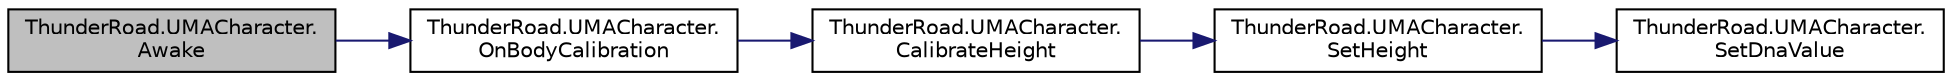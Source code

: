 digraph "ThunderRoad.UMACharacter.Awake"
{
 // LATEX_PDF_SIZE
  edge [fontname="Helvetica",fontsize="10",labelfontname="Helvetica",labelfontsize="10"];
  node [fontname="Helvetica",fontsize="10",shape=record];
  rankdir="LR";
  Node1 [label="ThunderRoad.UMACharacter.\lAwake",height=0.2,width=0.4,color="black", fillcolor="grey75", style="filled", fontcolor="black",tooltip="Awakes this instance."];
  Node1 -> Node2 [color="midnightblue",fontsize="10",style="solid",fontname="Helvetica"];
  Node2 [label="ThunderRoad.UMACharacter.\lOnBodyCalibration",height=0.2,width=0.4,color="black", fillcolor="white", style="filled",URL="$class_thunder_road_1_1_u_m_a_character.html#a0fba460c81d0d2259922ca894c374343",tooltip="Called when [body calibration]."];
  Node2 -> Node3 [color="midnightblue",fontsize="10",style="solid",fontname="Helvetica"];
  Node3 [label="ThunderRoad.UMACharacter.\lCalibrateHeight",height=0.2,width=0.4,color="black", fillcolor="white", style="filled",URL="$class_thunder_road_1_1_u_m_a_character.html#aa9b0082fed719dcbad743ae8caf3db7c",tooltip="Calibrates the height."];
  Node3 -> Node4 [color="midnightblue",fontsize="10",style="solid",fontname="Helvetica"];
  Node4 [label="ThunderRoad.UMACharacter.\lSetHeight",height=0.2,width=0.4,color="black", fillcolor="white", style="filled",URL="$class_thunder_road_1_1_u_m_a_character.html#a67f38dec88f86311bf57b5ba57c2d076",tooltip=" "];
  Node4 -> Node5 [color="midnightblue",fontsize="10",style="solid",fontname="Helvetica"];
  Node5 [label="ThunderRoad.UMACharacter.\lSetDnaValue",height=0.2,width=0.4,color="black", fillcolor="white", style="filled",URL="$class_thunder_road_1_1_u_m_a_character.html#a1064281175a06db56c82477355f1c3e0",tooltip=" "];
}
